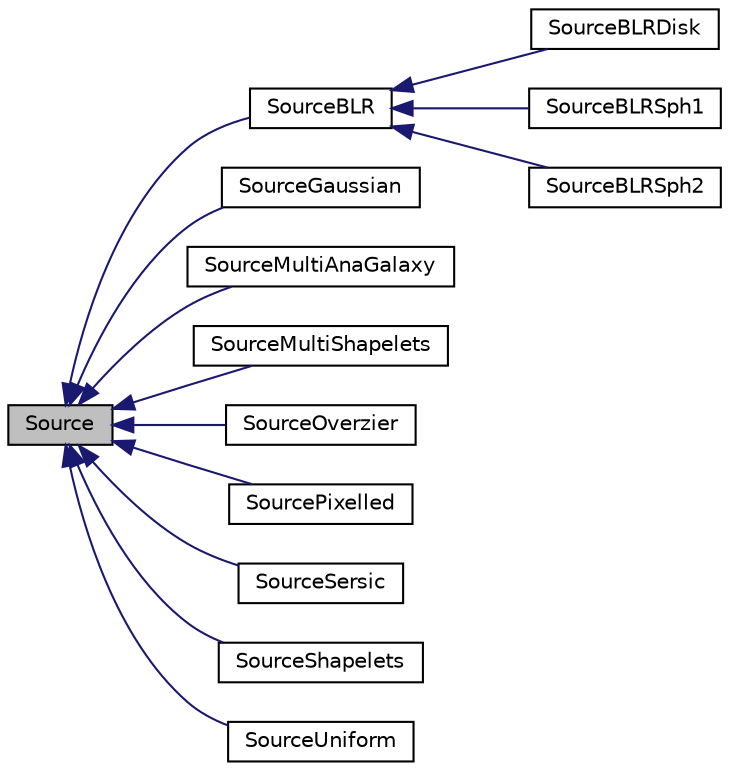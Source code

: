 digraph "Source"
{
 // LATEX_PDF_SIZE
  edge [fontname="Helvetica",fontsize="10",labelfontname="Helvetica",labelfontsize="10"];
  node [fontname="Helvetica",fontsize="10",shape=record];
  rankdir="LR";
  Node0 [label="Source",height=0.2,width=0.4,color="black", fillcolor="grey75", style="filled", fontcolor="black",tooltip="Base class for all sources."];
  Node0 -> Node1 [dir="back",color="midnightblue",fontsize="10",style="solid",fontname="Helvetica"];
  Node1 [label="SourceBLR",height=0.2,width=0.4,color="black", fillcolor="white", style="filled",URL="$class_source_b_l_r.html",tooltip="Base class for all sources representing the Broad Line Region (BLR) of a AGN/QSO."];
  Node1 -> Node2 [dir="back",color="midnightblue",fontsize="10",style="solid",fontname="Helvetica"];
  Node2 [label="SourceBLRDisk",height=0.2,width=0.4,color="black", fillcolor="white", style="filled",URL="$class_source_b_l_r_disk.html",tooltip="A source representing a BLR with a Keplarian disk."];
  Node1 -> Node3 [dir="back",color="midnightblue",fontsize="10",style="solid",fontname="Helvetica"];
  Node3 [label="SourceBLRSph1",height=0.2,width=0.4,color="black", fillcolor="white", style="filled",URL="$class_source_b_l_r_sph1.html",tooltip="A source representing a BLR with a spherical symmetry and circular orbits."];
  Node1 -> Node4 [dir="back",color="midnightblue",fontsize="10",style="solid",fontname="Helvetica"];
  Node4 [label="SourceBLRSph2",height=0.2,width=0.4,color="black", fillcolor="white", style="filled",URL="$class_source_b_l_r_sph2.html",tooltip="A source representing a BLR with a spherical symmetry and random velocity dispersion."];
  Node0 -> Node5 [dir="back",color="midnightblue",fontsize="10",style="solid",fontname="Helvetica"];
  Node5 [label="SourceGaussian",height=0.2,width=0.4,color="black", fillcolor="white", style="filled",URL="$class_source_gaussian.html",tooltip="A source with a Gaussian surface brightness profile."];
  Node0 -> Node6 [dir="back",color="midnightblue",fontsize="10",style="solid",fontname="Helvetica"];
  Node6 [label="SourceMultiAnaGalaxy",height=0.2,width=0.4,color="black", fillcolor="white", style="filled",URL="$class_source_multi_ana_galaxy.html",tooltip="Source that represents an analytic galaxy surface brightness model. It encapsulates a OverzierSource ..."];
  Node0 -> Node7 [dir="back",color="midnightblue",fontsize="10",style="solid",fontname="Helvetica"];
  Node7 [label="SourceMultiShapelets",height=0.2,width=0.4,color="black", fillcolor="white", style="filled",URL="$class_source_multi_shapelets.html",tooltip="Class for reading in and handling an array of SourceShapelets, made on the model of SourceMultiAnaGal..."];
  Node0 -> Node8 [dir="back",color="midnightblue",fontsize="10",style="solid",fontname="Helvetica"];
  Node8 [label="SourceOverzier",height=0.2,width=0.4,color="black", fillcolor="white", style="filled",URL="$class_source_overzier.html",tooltip="Structure for holding parameters for one or more galaxy images according to the Overzier model."];
  Node0 -> Node9 [dir="back",color="midnightblue",fontsize="10",style="solid",fontname="Helvetica"];
  Node9 [label="SourcePixelled",height=0.2,width=0.4,color="black", fillcolor="white", style="filled",URL="$class_source_pixelled.html",tooltip="Class for sources described by an array of pixels."];
  Node0 -> Node10 [dir="back",color="midnightblue",fontsize="10",style="solid",fontname="Helvetica"];
  Node10 [label="SourceSersic",height=0.2,width=0.4,color="black", fillcolor="white", style="filled",URL="$class_source_sersic.html",tooltip="Class for sources described by a Sersic profile."];
  Node0 -> Node11 [dir="back",color="midnightblue",fontsize="10",style="solid",fontname="Helvetica"];
  Node11 [label="SourceShapelets",height=0.2,width=0.4,color="black", fillcolor="white", style="filled",URL="$class_source_shapelets.html",tooltip="Class for sources described by shapelets."];
  Node0 -> Node12 [dir="back",color="midnightblue",fontsize="10",style="solid",fontname="Helvetica"];
  Node12 [label="SourceUniform",height=0.2,width=0.4,color="black", fillcolor="white", style="filled",URL="$class_source_uniform.html",tooltip="A uniform surface brightness circular source."];
}
